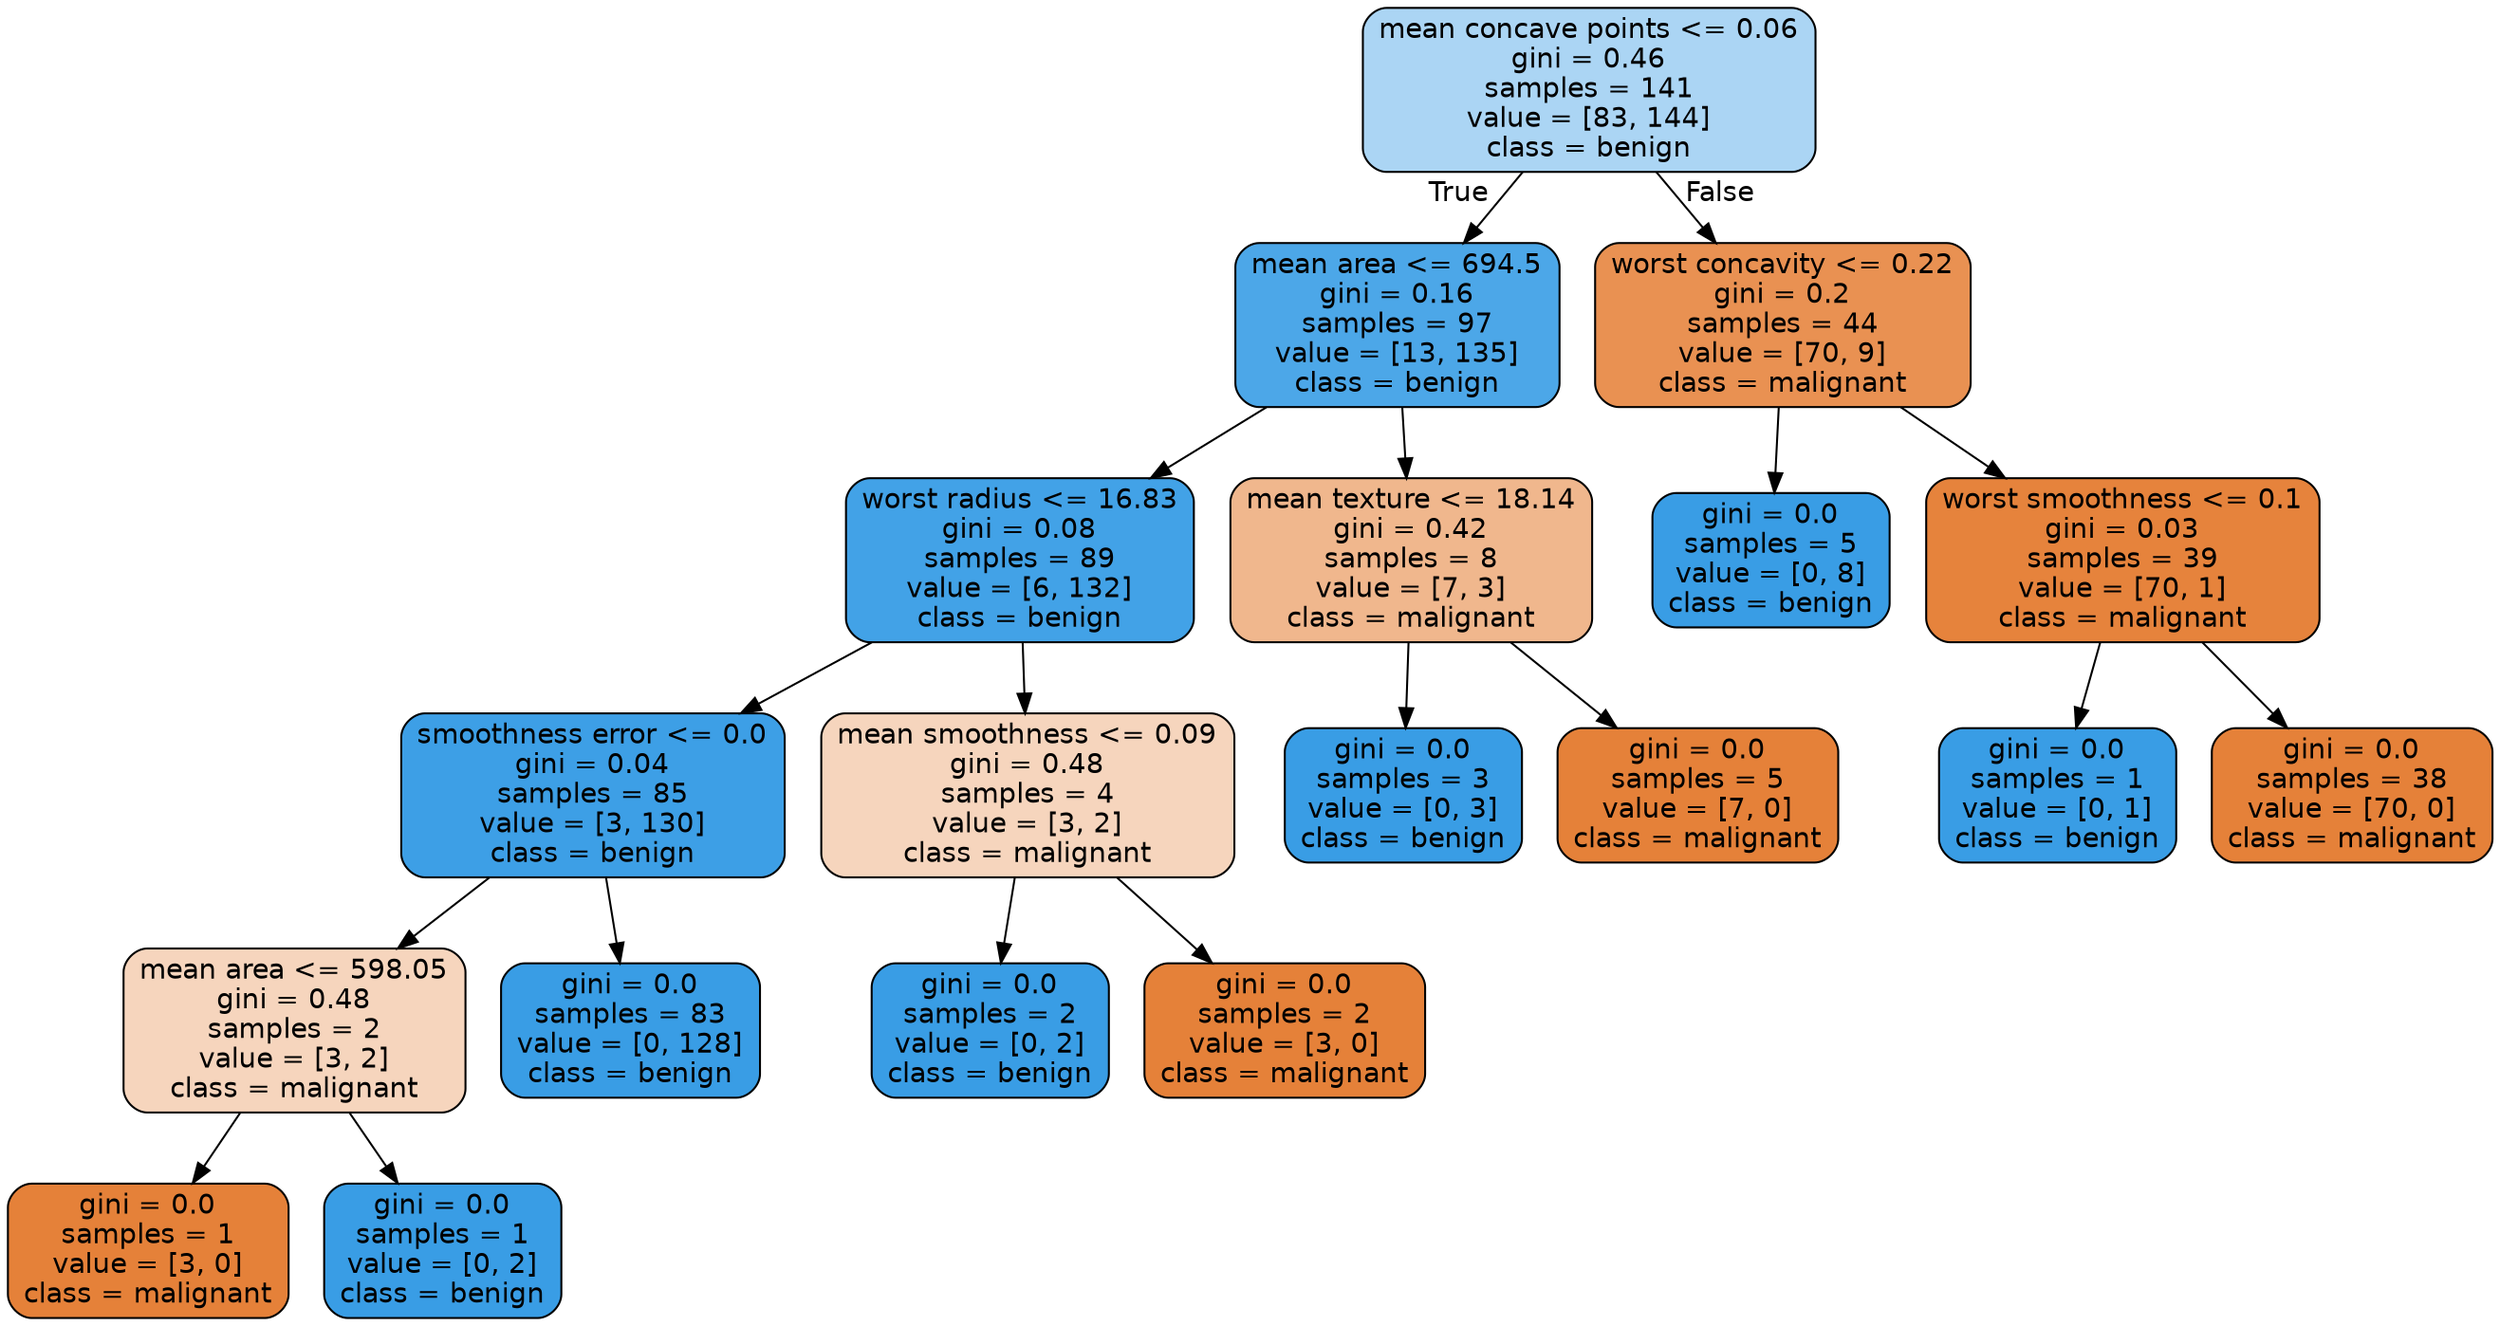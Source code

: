 digraph Tree {
node [shape=box, style="filled, rounded", color="black", fontname=helvetica] ;
edge [fontname=helvetica] ;
0 [label="mean concave points <= 0.06\ngini = 0.46\nsamples = 141\nvalue = [83, 144]\nclass = benign", fillcolor="#399de56c"] ;
1 [label="mean area <= 694.5\ngini = 0.16\nsamples = 97\nvalue = [13, 135]\nclass = benign", fillcolor="#399de5e6"] ;
0 -> 1 [labeldistance=2.5, labelangle=45, headlabel="True"] ;
2 [label="worst radius <= 16.83\ngini = 0.08\nsamples = 89\nvalue = [6, 132]\nclass = benign", fillcolor="#399de5f3"] ;
1 -> 2 ;
3 [label="smoothness error <= 0.0\ngini = 0.04\nsamples = 85\nvalue = [3, 130]\nclass = benign", fillcolor="#399de5f9"] ;
2 -> 3 ;
4 [label="mean area <= 598.05\ngini = 0.48\nsamples = 2\nvalue = [3, 2]\nclass = malignant", fillcolor="#e5813955"] ;
3 -> 4 ;
5 [label="gini = 0.0\nsamples = 1\nvalue = [3, 0]\nclass = malignant", fillcolor="#e58139ff"] ;
4 -> 5 ;
6 [label="gini = 0.0\nsamples = 1\nvalue = [0, 2]\nclass = benign", fillcolor="#399de5ff"] ;
4 -> 6 ;
7 [label="gini = 0.0\nsamples = 83\nvalue = [0, 128]\nclass = benign", fillcolor="#399de5ff"] ;
3 -> 7 ;
8 [label="mean smoothness <= 0.09\ngini = 0.48\nsamples = 4\nvalue = [3, 2]\nclass = malignant", fillcolor="#e5813955"] ;
2 -> 8 ;
9 [label="gini = 0.0\nsamples = 2\nvalue = [0, 2]\nclass = benign", fillcolor="#399de5ff"] ;
8 -> 9 ;
10 [label="gini = 0.0\nsamples = 2\nvalue = [3, 0]\nclass = malignant", fillcolor="#e58139ff"] ;
8 -> 10 ;
11 [label="mean texture <= 18.14\ngini = 0.42\nsamples = 8\nvalue = [7, 3]\nclass = malignant", fillcolor="#e5813992"] ;
1 -> 11 ;
12 [label="gini = 0.0\nsamples = 3\nvalue = [0, 3]\nclass = benign", fillcolor="#399de5ff"] ;
11 -> 12 ;
13 [label="gini = 0.0\nsamples = 5\nvalue = [7, 0]\nclass = malignant", fillcolor="#e58139ff"] ;
11 -> 13 ;
14 [label="worst concavity <= 0.22\ngini = 0.2\nsamples = 44\nvalue = [70, 9]\nclass = malignant", fillcolor="#e58139de"] ;
0 -> 14 [labeldistance=2.5, labelangle=-45, headlabel="False"] ;
15 [label="gini = 0.0\nsamples = 5\nvalue = [0, 8]\nclass = benign", fillcolor="#399de5ff"] ;
14 -> 15 ;
16 [label="worst smoothness <= 0.1\ngini = 0.03\nsamples = 39\nvalue = [70, 1]\nclass = malignant", fillcolor="#e58139fb"] ;
14 -> 16 ;
17 [label="gini = 0.0\nsamples = 1\nvalue = [0, 1]\nclass = benign", fillcolor="#399de5ff"] ;
16 -> 17 ;
18 [label="gini = 0.0\nsamples = 38\nvalue = [70, 0]\nclass = malignant", fillcolor="#e58139ff"] ;
16 -> 18 ;
}